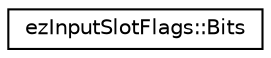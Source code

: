 digraph "Graphical Class Hierarchy"
{
 // LATEX_PDF_SIZE
  edge [fontname="Helvetica",fontsize="10",labelfontname="Helvetica",labelfontsize="10"];
  node [fontname="Helvetica",fontsize="10",shape=record];
  rankdir="LR";
  Node0 [label="ezInputSlotFlags::Bits",height=0.2,width=0.4,color="black", fillcolor="white", style="filled",URL="$da/d98/structez_input_slot_flags_1_1_bits.htm",tooltip=" "];
}
